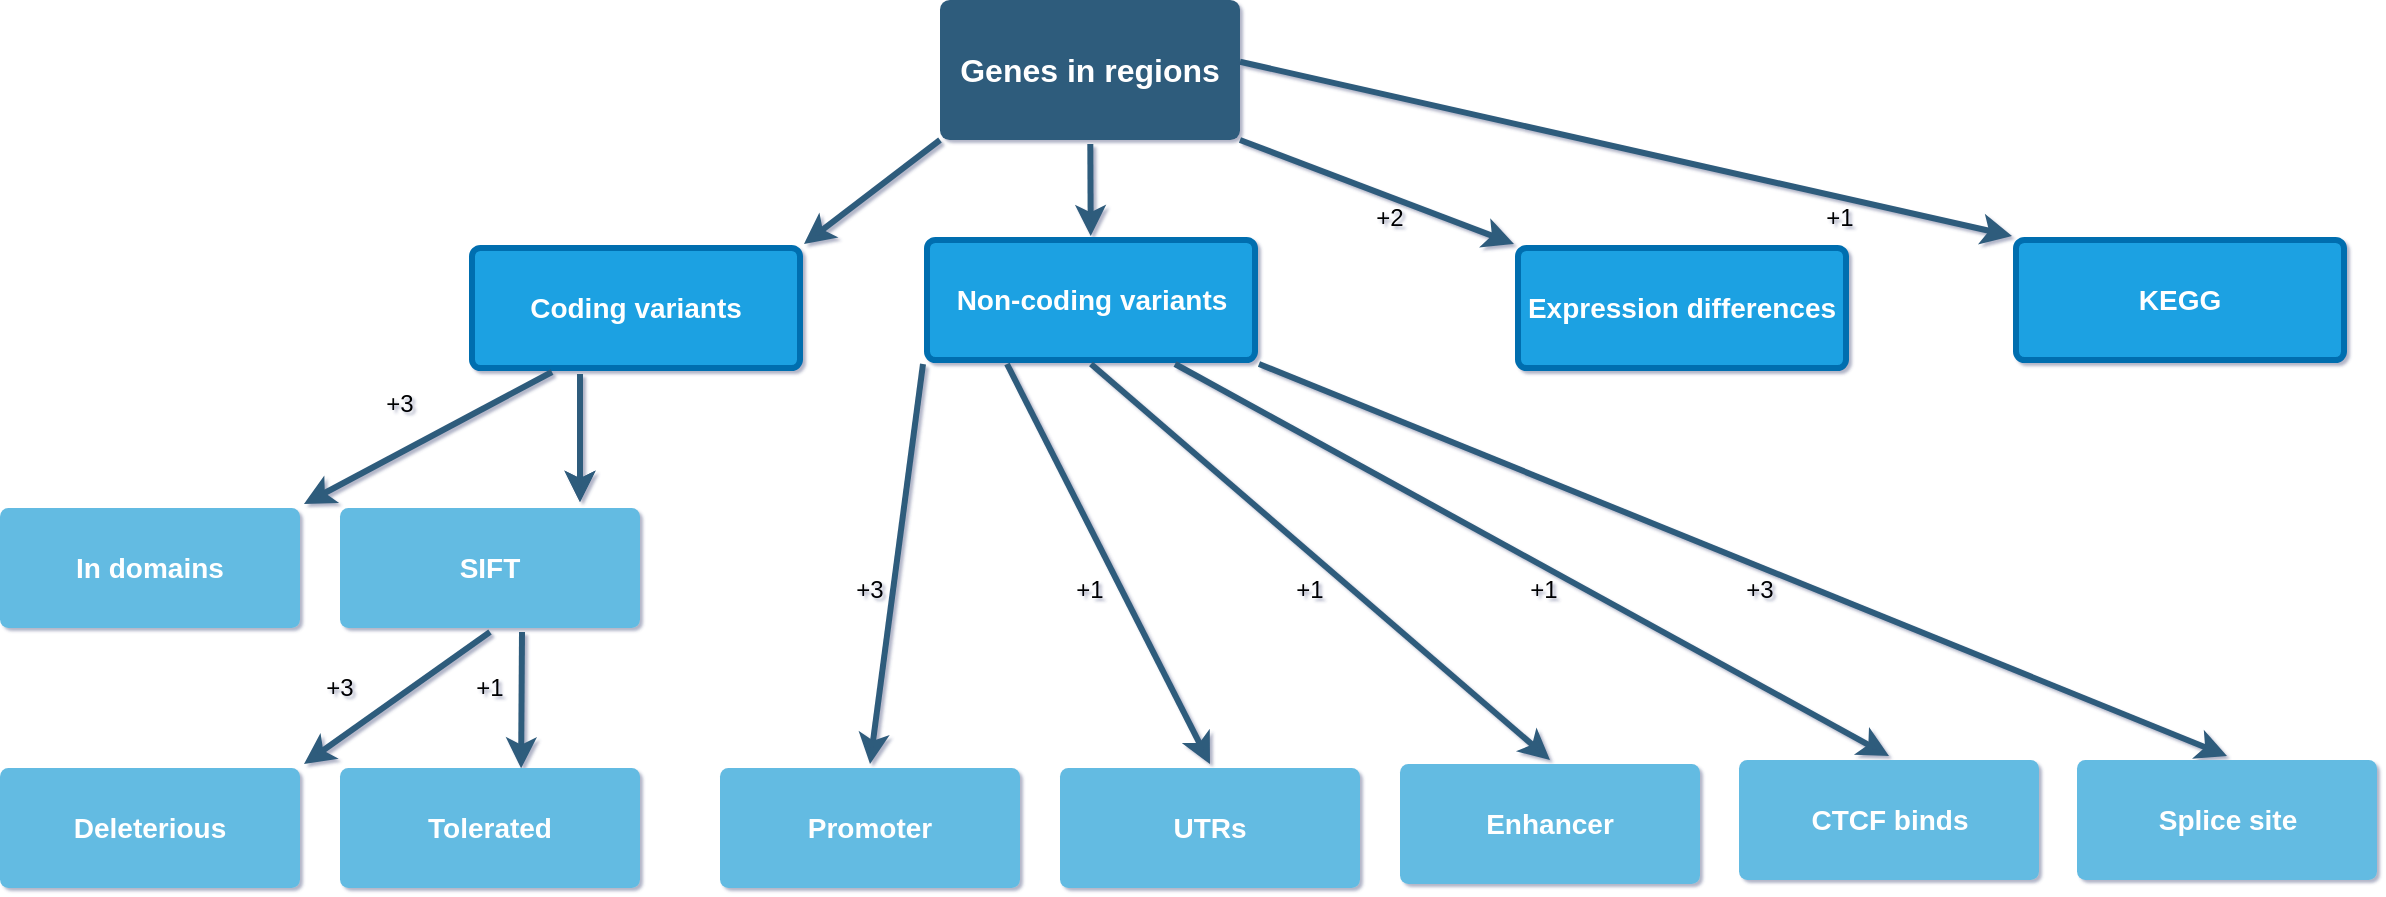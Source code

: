 <mxfile version="13.7.6" type="github">
  <diagram id="6a731a19-8d31-9384-78a2-239565b7b9f0" name="Page-1">
    <mxGraphModel dx="1955" dy="1850" grid="0" gridSize="10" guides="1" tooltips="1" connect="1" arrows="1" fold="1" page="0" pageScale="1" pageWidth="827" pageHeight="583" background="#FFFFFF" math="0" shadow="1">
      <root>
        <mxCell id="0" />
        <mxCell id="1" parent="0" />
        <mxCell id="hvmanjb4cHd-upRk2x3z-1796" value="" style="edgeStyle=none;rounded=0;jumpStyle=none;html=1;shadow=0;labelBackgroundColor=none;startArrow=none;startFill=0;endArrow=classic;endFill=1;jettySize=auto;orthogonalLoop=1;strokeColor=#2F5B7C;strokeWidth=3;fontFamily=Helvetica;fontSize=16;fontColor=#23445D;spacing=5;" parent="1" source="hvmanjb4cHd-upRk2x3z-1798" target="hvmanjb4cHd-upRk2x3z-1802" edge="1">
          <mxGeometry relative="1" as="geometry" />
        </mxCell>
        <mxCell id="hvmanjb4cHd-upRk2x3z-1797" value="" style="edgeStyle=none;rounded=0;jumpStyle=none;html=1;shadow=0;labelBackgroundColor=none;startArrow=none;startFill=0;endArrow=classic;endFill=1;jettySize=auto;orthogonalLoop=1;strokeColor=#2F5B7C;strokeWidth=3;fontFamily=Helvetica;fontSize=16;fontColor=#23445D;spacing=5;entryX=1;entryY=0;entryDx=0;entryDy=0;exitX=0.013;exitY=0.973;exitDx=0;exitDy=0;exitPerimeter=0;" parent="1" source="hvmanjb4cHd-upRk2x3z-1798" target="hvmanjb4cHd-upRk2x3z-1800" edge="1">
          <mxGeometry relative="1" as="geometry" />
        </mxCell>
        <mxCell id="hvmanjb4cHd-upRk2x3z-1798" value="Genes in regions" style="rounded=1;whiteSpace=wrap;html=1;shadow=0;labelBackgroundColor=none;strokeColor=none;strokeWidth=3;fillColor=#2F5B7C;fontFamily=Helvetica;fontSize=16;fontColor=#FFFFFF;align=center;fontStyle=1;spacing=5;arcSize=7;perimeterSpacing=2;" parent="1" vertex="1">
          <mxGeometry x="730" y="-540" width="150" height="70" as="geometry" />
        </mxCell>
        <mxCell id="hvmanjb4cHd-upRk2x3z-1800" value="Coding variants" style="rounded=1;whiteSpace=wrap;html=1;shadow=0;labelBackgroundColor=none;strokeColor=#006EAF;strokeWidth=3;fillColor=#1ba1e2;fontFamily=Helvetica;fontSize=14;align=center;spacing=5;fontStyle=1;arcSize=7;perimeterSpacing=2;fontColor=#ffffff;" parent="1" vertex="1">
          <mxGeometry x="496" y="-416" width="164" height="60" as="geometry" />
        </mxCell>
        <mxCell id="hvmanjb4cHd-upRk2x3z-1801" value="&lt;b&gt;In domains&lt;/b&gt;" style="rounded=1;whiteSpace=wrap;html=1;shadow=0;labelBackgroundColor=none;strokeColor=none;strokeWidth=3;fillColor=#64bbe2;fontFamily=Helvetica;fontSize=14;fontColor=#FFFFFF;align=center;spacing=5;arcSize=7;perimeterSpacing=2;" parent="1" vertex="1">
          <mxGeometry x="260" y="-286" width="150" height="60" as="geometry" />
        </mxCell>
        <mxCell id="hvmanjb4cHd-upRk2x3z-1802" value="Non-coding variants" style="rounded=1;whiteSpace=wrap;html=1;shadow=0;labelBackgroundColor=none;strokeColor=#006EAF;strokeWidth=3;fillColor=#1ba1e2;fontFamily=Helvetica;fontSize=14;fontColor=#ffffff;align=center;spacing=5;fontStyle=1;arcSize=7;perimeterSpacing=2;" parent="1" vertex="1">
          <mxGeometry x="723.5" y="-420" width="164" height="60" as="geometry" />
        </mxCell>
        <mxCell id="hvmanjb4cHd-upRk2x3z-1803" value="" style="edgeStyle=none;rounded=0;jumpStyle=none;html=1;shadow=0;labelBackgroundColor=none;startArrow=none;startFill=0;endArrow=classic;endFill=1;jettySize=auto;orthogonalLoop=1;strokeColor=#2F5B7C;strokeWidth=3;fontFamily=Helvetica;fontSize=16;fontColor=#23445D;spacing=5;entryX=0;entryY=0;entryDx=0;entryDy=0;" parent="1" target="hvmanjb4cHd-upRk2x3z-1815" edge="1">
          <mxGeometry relative="1" as="geometry">
            <mxPoint x="880" y="-509.12" as="sourcePoint" />
            <mxPoint x="910" y="-242.87" as="targetPoint" />
          </mxGeometry>
        </mxCell>
        <mxCell id="hvmanjb4cHd-upRk2x3z-1806" value="&lt;b&gt;Expression differences&lt;/b&gt;" style="rounded=1;whiteSpace=wrap;html=1;shadow=0;labelBackgroundColor=none;strokeColor=#006EAF;strokeWidth=3;fillColor=#1ba1e2;fontFamily=Helvetica;fontSize=14;fontColor=#ffffff;align=center;spacing=5;arcSize=7;perimeterSpacing=2;" parent="1" vertex="1">
          <mxGeometry x="1019" y="-416" width="164" height="60" as="geometry" />
        </mxCell>
        <mxCell id="hvmanjb4cHd-upRk2x3z-1808" value="" style="edgeStyle=none;rounded=0;jumpStyle=none;html=1;shadow=0;labelBackgroundColor=none;startArrow=none;startFill=0;endArrow=classic;endFill=1;jettySize=auto;orthogonalLoop=1;strokeColor=#2F5B7C;strokeWidth=3;fontFamily=Helvetica;fontSize=16;fontColor=#23445D;spacing=5;exitX=0.25;exitY=1;exitDx=0;exitDy=0;entryX=0.5;entryY=0;entryDx=0;entryDy=0;" parent="1" source="hvmanjb4cHd-upRk2x3z-1802" target="hvmanjb4cHd-upRk2x3z-1821" edge="1">
          <mxGeometry relative="1" as="geometry">
            <mxPoint x="1270" y="693.0" as="sourcePoint" />
            <mxPoint x="1220" y="784" as="targetPoint" />
          </mxGeometry>
        </mxCell>
        <mxCell id="hvmanjb4cHd-upRk2x3z-1809" value="&lt;b&gt;Promoter&lt;/b&gt;" style="rounded=1;whiteSpace=wrap;html=1;shadow=0;labelBackgroundColor=none;strokeColor=none;strokeWidth=3;fillColor=#64bbe2;fontFamily=Helvetica;fontSize=14;fontColor=#FFFFFF;align=center;spacing=5;arcSize=7;perimeterSpacing=2;" parent="1" vertex="1">
          <mxGeometry x="620" y="-156" width="150" height="60" as="geometry" />
        </mxCell>
        <mxCell id="hvmanjb4cHd-upRk2x3z-1815" value="&lt;b&gt;KEGG&lt;/b&gt;" style="rounded=1;whiteSpace=wrap;html=1;shadow=0;labelBackgroundColor=none;strokeColor=#006EAF;strokeWidth=3;fillColor=#1ba1e2;fontFamily=Helvetica;fontSize=14;fontColor=#ffffff;align=center;spacing=5;arcSize=7;perimeterSpacing=2;" parent="1" vertex="1">
          <mxGeometry x="1268" y="-420" width="164" height="60" as="geometry" />
        </mxCell>
        <mxCell id="hvmanjb4cHd-upRk2x3z-1821" value="&lt;b&gt;UTRs&lt;/b&gt;" style="rounded=1;whiteSpace=wrap;html=1;shadow=0;labelBackgroundColor=none;strokeColor=none;strokeWidth=3;fillColor=#64bbe2;fontFamily=Helvetica;fontSize=14;fontColor=#FFFFFF;align=center;spacing=5;arcSize=7;perimeterSpacing=2;" parent="1" vertex="1">
          <mxGeometry x="790" y="-156" width="150" height="60" as="geometry" />
        </mxCell>
        <mxCell id="hvmanjb4cHd-upRk2x3z-1824" value="&lt;b&gt;SIFT&lt;/b&gt;" style="rounded=1;whiteSpace=wrap;html=1;shadow=0;labelBackgroundColor=none;strokeColor=none;strokeWidth=3;fillColor=#64bbe2;fontFamily=Helvetica;fontSize=14;fontColor=#FFFFFF;align=center;spacing=5;arcSize=7;perimeterSpacing=2;" parent="1" vertex="1">
          <mxGeometry x="430" y="-286" width="150" height="60" as="geometry" />
        </mxCell>
        <mxCell id="hvmanjb4cHd-upRk2x3z-1833" value="" style="edgeStyle=none;rounded=0;jumpStyle=none;html=1;shadow=0;labelBackgroundColor=none;startArrow=none;startFill=0;endArrow=classic;endFill=1;jettySize=auto;orthogonalLoop=1;strokeColor=#2F5B7C;strokeWidth=3;fontFamily=Helvetica;fontSize=16;fontColor=#23445D;spacing=5;exitX=0;exitY=1;exitDx=0;exitDy=0;entryX=0.5;entryY=0;entryDx=0;entryDy=0;" parent="1" target="hvmanjb4cHd-upRk2x3z-1809" edge="1" source="hvmanjb4cHd-upRk2x3z-1802">
          <mxGeometry relative="1" as="geometry">
            <mxPoint x="750" y="-286" as="sourcePoint" />
            <mxPoint x="833" y="-150" as="targetPoint" />
          </mxGeometry>
        </mxCell>
        <mxCell id="hvmanjb4cHd-upRk2x3z-1836" value="" style="edgeStyle=none;rounded=0;jumpStyle=none;html=1;shadow=0;labelBackgroundColor=none;startArrow=none;startFill=0;endArrow=classic;endFill=1;jettySize=auto;orthogonalLoop=1;strokeColor=#2F5B7C;strokeWidth=3;fontFamily=Helvetica;fontSize=16;fontColor=#23445D;spacing=5;entryX=0;entryY=0;entryDx=0;entryDy=0;" parent="1" target="hvmanjb4cHd-upRk2x3z-1806" edge="1">
          <mxGeometry relative="1" as="geometry">
            <mxPoint x="879.997" y="-470" as="sourcePoint" />
            <mxPoint x="783.359" y="-420" as="targetPoint" />
          </mxGeometry>
        </mxCell>
        <mxCell id="hvmanjb4cHd-upRk2x3z-1837" value="" style="edgeStyle=none;rounded=0;jumpStyle=none;html=1;shadow=0;labelBackgroundColor=none;startArrow=none;startFill=0;endArrow=classic;endFill=1;jettySize=auto;orthogonalLoop=1;strokeColor=#2F5B7C;strokeWidth=3;fontFamily=Helvetica;fontSize=16;fontColor=#23445D;spacing=5;exitX=0.5;exitY=1;exitDx=0;exitDy=0;entryX=0.5;entryY=0;entryDx=0;entryDy=0;" parent="1" source="hvmanjb4cHd-upRk2x3z-1802" target="hvmanjb4cHd-upRk2x3z-1838" edge="1">
          <mxGeometry relative="1" as="geometry">
            <mxPoint x="972" y="-296" as="sourcePoint" />
            <mxPoint x="1390" y="782" as="targetPoint" />
          </mxGeometry>
        </mxCell>
        <mxCell id="hvmanjb4cHd-upRk2x3z-1838" value="&lt;b&gt;Enhancer&lt;/b&gt;" style="rounded=1;whiteSpace=wrap;html=1;shadow=0;labelBackgroundColor=none;strokeColor=none;strokeWidth=3;fillColor=#64bbe2;fontFamily=Helvetica;fontSize=14;fontColor=#FFFFFF;align=center;spacing=5;arcSize=7;perimeterSpacing=2;" parent="1" vertex="1">
          <mxGeometry x="960" y="-158" width="150" height="60" as="geometry" />
        </mxCell>
        <mxCell id="hvmanjb4cHd-upRk2x3z-1839" value="" style="edgeStyle=none;rounded=0;jumpStyle=none;html=1;shadow=0;labelBackgroundColor=none;startArrow=none;startFill=0;endArrow=classic;endFill=1;jettySize=auto;orthogonalLoop=1;strokeColor=#2F5B7C;strokeWidth=3;fontFamily=Helvetica;fontSize=16;fontColor=#23445D;spacing=5;exitX=0.75;exitY=1;exitDx=0;exitDy=0;entryX=0.5;entryY=0;entryDx=0;entryDy=0;" parent="1" source="hvmanjb4cHd-upRk2x3z-1802" target="hvmanjb4cHd-upRk2x3z-1840" edge="1">
          <mxGeometry relative="1" as="geometry">
            <mxPoint x="1010" y="-296" as="sourcePoint" />
            <mxPoint x="1559.5" y="780" as="targetPoint" />
          </mxGeometry>
        </mxCell>
        <mxCell id="hvmanjb4cHd-upRk2x3z-1840" value="&lt;b&gt;CTCF binds&lt;/b&gt;" style="rounded=1;whiteSpace=wrap;html=1;shadow=0;labelBackgroundColor=none;strokeColor=none;strokeWidth=3;fillColor=#64bbe2;fontFamily=Helvetica;fontSize=14;fontColor=#FFFFFF;align=center;spacing=5;arcSize=7;perimeterSpacing=2;" parent="1" vertex="1">
          <mxGeometry x="1129.5" y="-160" width="150" height="60" as="geometry" />
        </mxCell>
        <mxCell id="hvmanjb4cHd-upRk2x3z-1843" value="+3" style="text;html=1;strokeColor=none;fillColor=none;align=center;verticalAlign=middle;whiteSpace=wrap;rounded=0;" parent="1" vertex="1">
          <mxGeometry x="440" y="-360" width="40" height="44" as="geometry" />
        </mxCell>
        <mxCell id="hvmanjb4cHd-upRk2x3z-1844" value="" style="edgeStyle=none;rounded=0;jumpStyle=none;html=1;shadow=0;labelBackgroundColor=none;startArrow=none;startFill=0;endArrow=classic;endFill=1;jettySize=auto;orthogonalLoop=1;strokeColor=#2F5B7C;strokeWidth=3;fontFamily=Helvetica;fontSize=16;fontColor=#23445D;spacing=5;exitX=0.25;exitY=1;exitDx=0;exitDy=0;entryX=1;entryY=0;entryDx=0;entryDy=0;" parent="1" target="hvmanjb4cHd-upRk2x3z-1801" edge="1" source="hvmanjb4cHd-upRk2x3z-1800">
          <mxGeometry relative="1" as="geometry">
            <mxPoint x="540.002" y="-345.998" as="sourcePoint" />
            <mxPoint x="470" y="-290" as="targetPoint" />
          </mxGeometry>
        </mxCell>
        <mxCell id="hvmanjb4cHd-upRk2x3z-1845" value="" style="edgeStyle=none;rounded=0;jumpStyle=none;html=1;shadow=0;labelBackgroundColor=none;startArrow=none;startFill=0;endArrow=classic;endFill=1;jettySize=auto;orthogonalLoop=1;strokeColor=#2F5B7C;strokeWidth=3;fontFamily=Helvetica;fontSize=16;fontColor=#23445D;spacing=5;exitX=0.013;exitY=0.973;exitDx=0;exitDy=0;exitPerimeter=0;" parent="1" edge="1">
          <mxGeometry relative="1" as="geometry">
            <mxPoint x="550.002" y="-335.998" as="sourcePoint" />
            <mxPoint x="550" y="-289" as="targetPoint" />
          </mxGeometry>
        </mxCell>
        <mxCell id="hvmanjb4cHd-upRk2x3z-1849" value="&lt;b&gt;Deleterious&lt;/b&gt;" style="rounded=1;whiteSpace=wrap;html=1;shadow=0;labelBackgroundColor=none;strokeColor=none;strokeWidth=3;fillColor=#64bbe2;fontFamily=Helvetica;fontSize=14;fontColor=#FFFFFF;align=center;spacing=5;arcSize=7;perimeterSpacing=2;" parent="1" vertex="1">
          <mxGeometry x="260" y="-156" width="150" height="60" as="geometry" />
        </mxCell>
        <mxCell id="hvmanjb4cHd-upRk2x3z-1850" value="&lt;b&gt;Tolerated&lt;/b&gt;" style="rounded=1;whiteSpace=wrap;html=1;shadow=0;labelBackgroundColor=none;strokeColor=none;strokeWidth=3;fillColor=#64bbe2;fontFamily=Helvetica;fontSize=14;fontColor=#FFFFFF;align=center;spacing=5;arcSize=7;perimeterSpacing=2;" parent="1" vertex="1">
          <mxGeometry x="430" y="-156" width="150" height="60" as="geometry" />
        </mxCell>
        <mxCell id="hvmanjb4cHd-upRk2x3z-1851" value="+3" style="text;html=1;strokeColor=none;fillColor=none;align=center;verticalAlign=middle;whiteSpace=wrap;rounded=0;" parent="1" vertex="1">
          <mxGeometry x="410" y="-206" width="40" height="20" as="geometry" />
        </mxCell>
        <mxCell id="hvmanjb4cHd-upRk2x3z-1852" value="" style="edgeStyle=none;rounded=0;jumpStyle=none;html=1;shadow=0;labelBackgroundColor=none;startArrow=none;startFill=0;endArrow=classic;endFill=1;jettySize=auto;orthogonalLoop=1;strokeColor=#2F5B7C;strokeWidth=3;fontFamily=Helvetica;fontSize=16;fontColor=#23445D;spacing=5;entryX=1;entryY=0;entryDx=0;entryDy=0;" parent="1" target="hvmanjb4cHd-upRk2x3z-1849" edge="1">
          <mxGeometry relative="1" as="geometry">
            <mxPoint x="505" y="-224" as="sourcePoint" />
            <mxPoint x="411" y="-151" as="targetPoint" />
          </mxGeometry>
        </mxCell>
        <mxCell id="hvmanjb4cHd-upRk2x3z-1853" value="" style="edgeStyle=none;rounded=0;jumpStyle=none;html=1;shadow=0;labelBackgroundColor=none;startArrow=none;startFill=0;endArrow=classic;endFill=1;jettySize=auto;orthogonalLoop=1;strokeColor=#2F5B7C;strokeWidth=3;fontFamily=Helvetica;fontSize=16;fontColor=#23445D;spacing=5;entryX=0.601;entryY=0.034;entryDx=0;entryDy=0;entryPerimeter=0;" parent="1" edge="1" target="hvmanjb4cHd-upRk2x3z-1850">
          <mxGeometry relative="1" as="geometry">
            <mxPoint x="521" y="-224" as="sourcePoint" />
            <mxPoint x="520" y="-170" as="targetPoint" />
          </mxGeometry>
        </mxCell>
        <mxCell id="hvmanjb4cHd-upRk2x3z-1854" value="+1" style="text;html=1;strokeColor=none;fillColor=none;align=center;verticalAlign=middle;whiteSpace=wrap;rounded=0;" parent="1" vertex="1">
          <mxGeometry x="485" y="-206" width="40" height="20" as="geometry" />
        </mxCell>
        <mxCell id="hvmanjb4cHd-upRk2x3z-1855" value="+2" style="text;html=1;strokeColor=none;fillColor=none;align=center;verticalAlign=middle;whiteSpace=wrap;rounded=0;" parent="1" vertex="1">
          <mxGeometry x="935" y="-453" width="40" height="44" as="geometry" />
        </mxCell>
        <mxCell id="hvmanjb4cHd-upRk2x3z-1856" value="+1" style="text;html=1;strokeColor=none;fillColor=none;align=center;verticalAlign=middle;whiteSpace=wrap;rounded=0;" parent="1" vertex="1">
          <mxGeometry x="1160" y="-453" width="40" height="44" as="geometry" />
        </mxCell>
        <mxCell id="hvmanjb4cHd-upRk2x3z-1857" value="+3" style="text;html=1;strokeColor=none;fillColor=none;align=center;verticalAlign=middle;whiteSpace=wrap;rounded=0;" parent="1" vertex="1">
          <mxGeometry x="675" y="-267" width="40" height="44" as="geometry" />
        </mxCell>
        <mxCell id="hvmanjb4cHd-upRk2x3z-1858" value="+1" style="text;html=1;strokeColor=none;fillColor=none;align=center;verticalAlign=middle;whiteSpace=wrap;rounded=0;" parent="1" vertex="1">
          <mxGeometry x="785" y="-267" width="40" height="44" as="geometry" />
        </mxCell>
        <mxCell id="hvmanjb4cHd-upRk2x3z-1859" value="+1" style="text;html=1;strokeColor=none;fillColor=none;align=center;verticalAlign=middle;whiteSpace=wrap;rounded=0;" parent="1" vertex="1">
          <mxGeometry x="895" y="-267" width="40" height="44" as="geometry" />
        </mxCell>
        <mxCell id="hvmanjb4cHd-upRk2x3z-1860" value="+1" style="text;html=1;strokeColor=none;fillColor=none;align=center;verticalAlign=middle;whiteSpace=wrap;rounded=0;" parent="1" vertex="1">
          <mxGeometry x="1012" y="-267" width="40" height="44" as="geometry" />
        </mxCell>
        <mxCell id="uNuodr2vqJfuBRN9zhuD-4" value="" style="edgeStyle=none;rounded=0;jumpStyle=none;html=1;shadow=0;labelBackgroundColor=none;startArrow=none;startFill=0;endArrow=classic;endFill=1;jettySize=auto;orthogonalLoop=1;strokeColor=#2F5B7C;strokeWidth=3;fontFamily=Helvetica;fontSize=16;fontColor=#23445D;spacing=5;" edge="1" parent="1">
          <mxGeometry relative="1" as="geometry">
            <mxPoint x="550" y="-353" as="sourcePoint" />
            <mxPoint x="550" y="-289" as="targetPoint" />
          </mxGeometry>
        </mxCell>
        <mxCell id="uNuodr2vqJfuBRN9zhuD-5" value="" style="edgeStyle=none;rounded=0;jumpStyle=none;html=1;shadow=0;labelBackgroundColor=none;startArrow=none;startFill=0;endArrow=classic;endFill=1;jettySize=auto;orthogonalLoop=1;strokeColor=#2F5B7C;strokeWidth=3;fontFamily=Helvetica;fontSize=16;fontColor=#23445D;spacing=5;exitX=1;exitY=1;exitDx=0;exitDy=0;entryX=0.5;entryY=0;entryDx=0;entryDy=0;" edge="1" parent="1" target="uNuodr2vqJfuBRN9zhuD-6" source="hvmanjb4cHd-upRk2x3z-1802">
          <mxGeometry relative="1" as="geometry">
            <mxPoint x="1030" y="-354" as="sourcePoint" />
            <mxPoint x="1728.5" y="780" as="targetPoint" />
          </mxGeometry>
        </mxCell>
        <mxCell id="uNuodr2vqJfuBRN9zhuD-6" value="&lt;span style=&quot;text-align: left&quot;&gt;&lt;b&gt;&lt;font style=&quot;font-size: 14px&quot;&gt;Splice site&lt;/font&gt;&lt;/b&gt;&lt;/span&gt;" style="rounded=1;whiteSpace=wrap;html=1;shadow=0;labelBackgroundColor=none;strokeColor=none;strokeWidth=3;fillColor=#64bbe2;fontFamily=Helvetica;fontSize=14;fontColor=#FFFFFF;align=center;spacing=5;arcSize=7;perimeterSpacing=2;" vertex="1" parent="1">
          <mxGeometry x="1298.5" y="-160" width="150" height="60" as="geometry" />
        </mxCell>
        <mxCell id="uNuodr2vqJfuBRN9zhuD-10" value="+3" style="text;html=1;strokeColor=none;fillColor=none;align=center;verticalAlign=middle;whiteSpace=wrap;rounded=0;" vertex="1" parent="1">
          <mxGeometry x="1120" y="-267" width="40" height="44" as="geometry" />
        </mxCell>
      </root>
    </mxGraphModel>
  </diagram>
</mxfile>
